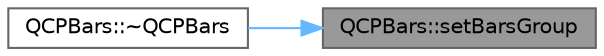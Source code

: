 digraph "QCPBars::setBarsGroup"
{
 // LATEX_PDF_SIZE
  bgcolor="transparent";
  edge [fontname=Helvetica,fontsize=10,labelfontname=Helvetica,labelfontsize=10];
  node [fontname=Helvetica,fontsize=10,shape=box,height=0.2,width=0.4];
  rankdir="RL";
  Node1 [label="QCPBars::setBarsGroup",height=0.2,width=0.4,color="gray40", fillcolor="grey60", style="filled", fontcolor="black",tooltip=" "];
  Node1 -> Node2 [dir="back",color="steelblue1",style="solid"];
  Node2 [label="QCPBars::~QCPBars",height=0.2,width=0.4,color="grey40", fillcolor="white", style="filled",URL="$class_q_c_p_bars.html#a4d880e28031ef120603f543379be2f22",tooltip=" "];
}
